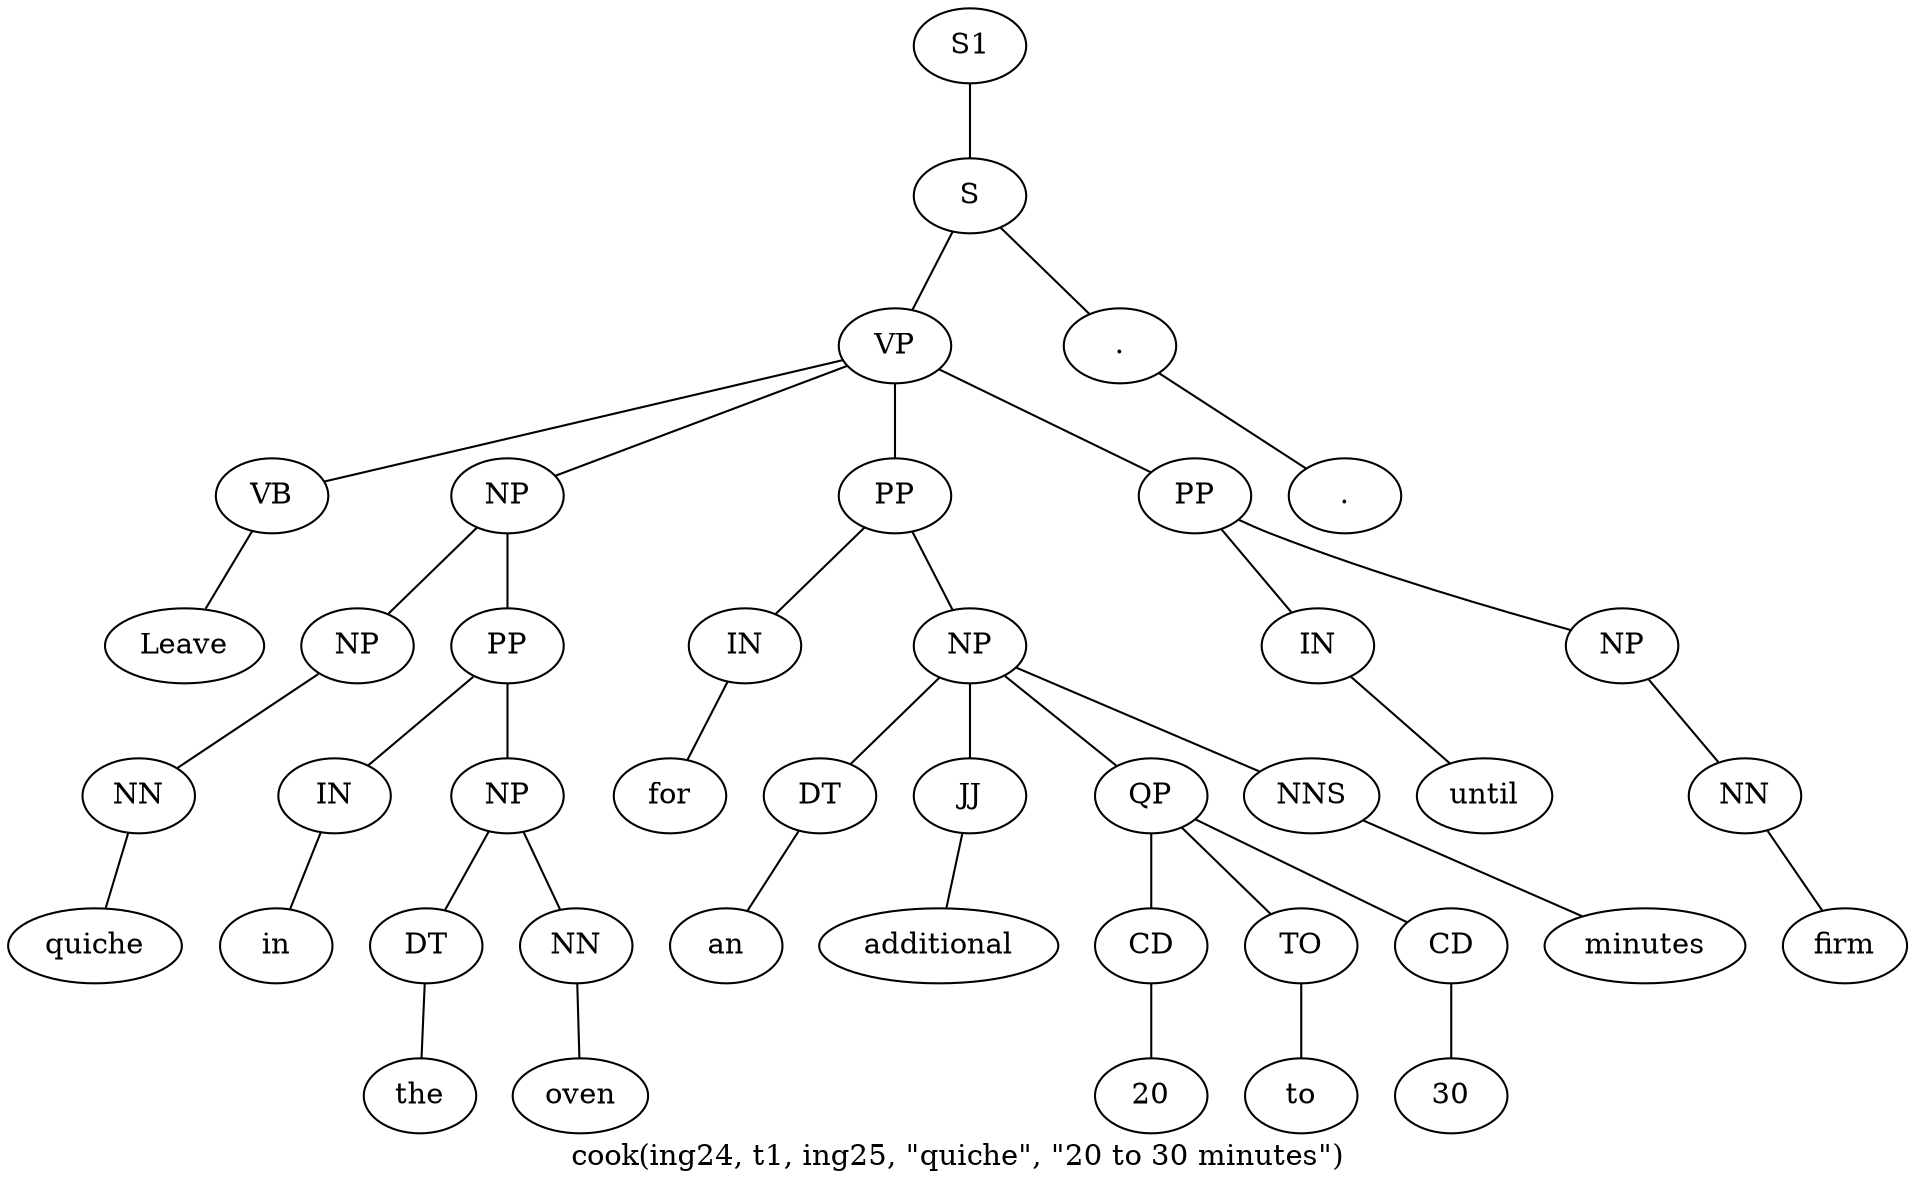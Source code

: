graph SyntaxGraph {
	label = "cook(ing24, t1, ing25, \"quiche\", \"20 to 30 minutes\")";
	Node0 [label="S1"];
	Node1 [label="S"];
	Node2 [label="VP"];
	Node3 [label="VB"];
	Node4 [label="Leave"];
	Node5 [label="NP"];
	Node6 [label="NP"];
	Node7 [label="NN"];
	Node8 [label="quiche"];
	Node9 [label="PP"];
	Node10 [label="IN"];
	Node11 [label="in"];
	Node12 [label="NP"];
	Node13 [label="DT"];
	Node14 [label="the"];
	Node15 [label="NN"];
	Node16 [label="oven"];
	Node17 [label="PP"];
	Node18 [label="IN"];
	Node19 [label="for"];
	Node20 [label="NP"];
	Node21 [label="DT"];
	Node22 [label="an"];
	Node23 [label="JJ"];
	Node24 [label="additional"];
	Node25 [label="QP"];
	Node26 [label="CD"];
	Node27 [label="20"];
	Node28 [label="TO"];
	Node29 [label="to"];
	Node30 [label="CD"];
	Node31 [label="30"];
	Node32 [label="NNS"];
	Node33 [label="minutes"];
	Node34 [label="PP"];
	Node35 [label="IN"];
	Node36 [label="until"];
	Node37 [label="NP"];
	Node38 [label="NN"];
	Node39 [label="firm"];
	Node40 [label="."];
	Node41 [label="."];

	Node0 -- Node1;
	Node1 -- Node2;
	Node1 -- Node40;
	Node2 -- Node3;
	Node2 -- Node5;
	Node2 -- Node17;
	Node2 -- Node34;
	Node3 -- Node4;
	Node5 -- Node6;
	Node5 -- Node9;
	Node6 -- Node7;
	Node7 -- Node8;
	Node9 -- Node10;
	Node9 -- Node12;
	Node10 -- Node11;
	Node12 -- Node13;
	Node12 -- Node15;
	Node13 -- Node14;
	Node15 -- Node16;
	Node17 -- Node18;
	Node17 -- Node20;
	Node18 -- Node19;
	Node20 -- Node21;
	Node20 -- Node23;
	Node20 -- Node25;
	Node20 -- Node32;
	Node21 -- Node22;
	Node23 -- Node24;
	Node25 -- Node26;
	Node25 -- Node28;
	Node25 -- Node30;
	Node26 -- Node27;
	Node28 -- Node29;
	Node30 -- Node31;
	Node32 -- Node33;
	Node34 -- Node35;
	Node34 -- Node37;
	Node35 -- Node36;
	Node37 -- Node38;
	Node38 -- Node39;
	Node40 -- Node41;
}